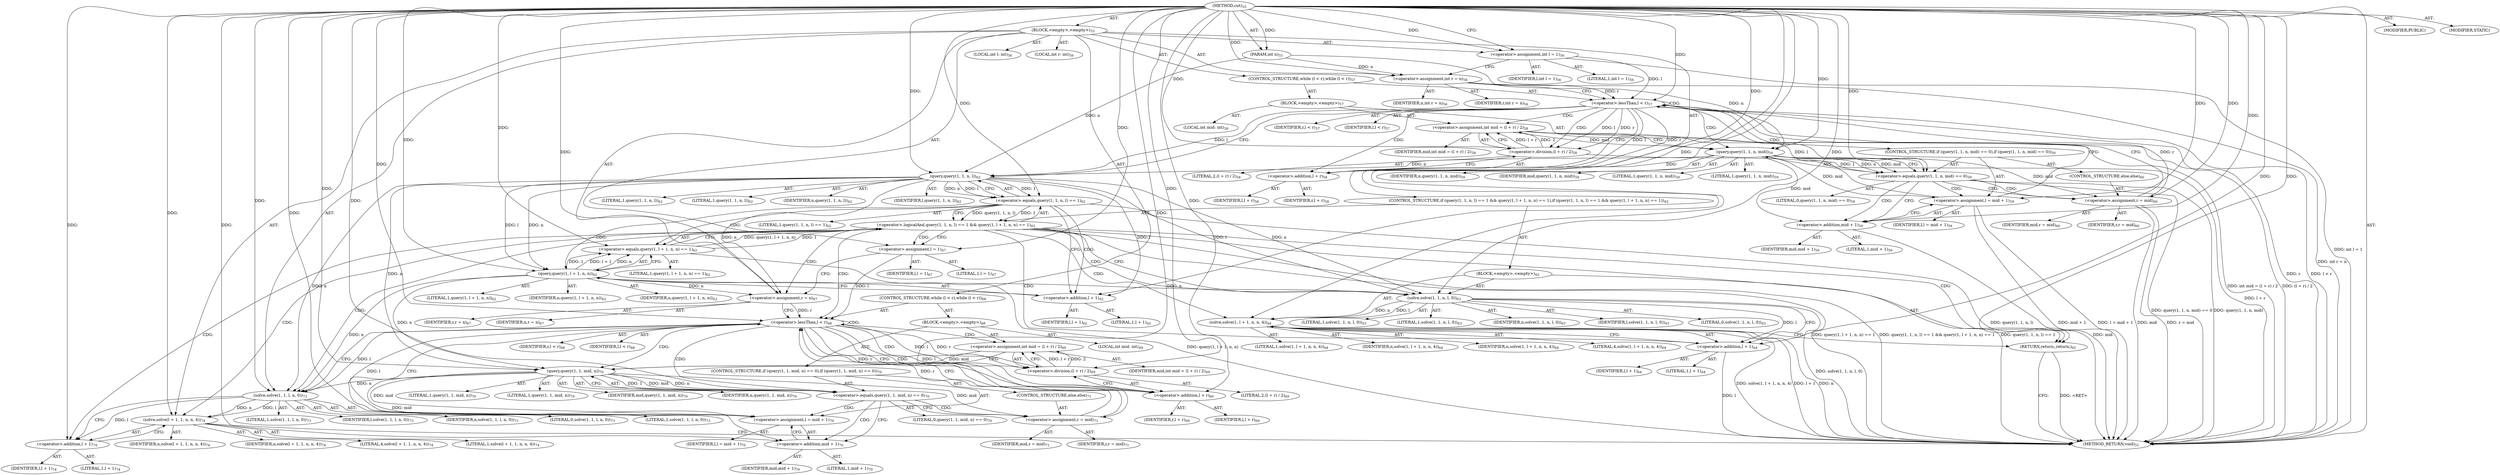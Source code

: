 digraph "cut" {  
"331" [label = <(METHOD,cut)<SUB>55</SUB>> ]
"332" [label = <(PARAM,int n)<SUB>55</SUB>> ]
"333" [label = <(BLOCK,&lt;empty&gt;,&lt;empty&gt;)<SUB>55</SUB>> ]
"334" [label = <(LOCAL,int l: int)<SUB>56</SUB>> ]
"335" [label = <(LOCAL,int r: int)<SUB>56</SUB>> ]
"336" [label = <(&lt;operator&gt;.assignment,int l = 1)<SUB>56</SUB>> ]
"337" [label = <(IDENTIFIER,l,int l = 1)<SUB>56</SUB>> ]
"338" [label = <(LITERAL,1,int l = 1)<SUB>56</SUB>> ]
"339" [label = <(&lt;operator&gt;.assignment,int r = n)<SUB>56</SUB>> ]
"340" [label = <(IDENTIFIER,r,int r = n)<SUB>56</SUB>> ]
"341" [label = <(IDENTIFIER,n,int r = n)<SUB>56</SUB>> ]
"342" [label = <(CONTROL_STRUCTURE,while (l &lt; r),while (l &lt; r))<SUB>57</SUB>> ]
"343" [label = <(&lt;operator&gt;.lessThan,l &lt; r)<SUB>57</SUB>> ]
"344" [label = <(IDENTIFIER,l,l &lt; r)<SUB>57</SUB>> ]
"345" [label = <(IDENTIFIER,r,l &lt; r)<SUB>57</SUB>> ]
"346" [label = <(BLOCK,&lt;empty&gt;,&lt;empty&gt;)<SUB>57</SUB>> ]
"347" [label = <(LOCAL,int mid: int)<SUB>58</SUB>> ]
"348" [label = <(&lt;operator&gt;.assignment,int mid = (l + r) / 2)<SUB>58</SUB>> ]
"349" [label = <(IDENTIFIER,mid,int mid = (l + r) / 2)<SUB>58</SUB>> ]
"350" [label = <(&lt;operator&gt;.division,(l + r) / 2)<SUB>58</SUB>> ]
"351" [label = <(&lt;operator&gt;.addition,l + r)<SUB>58</SUB>> ]
"352" [label = <(IDENTIFIER,l,l + r)<SUB>58</SUB>> ]
"353" [label = <(IDENTIFIER,r,l + r)<SUB>58</SUB>> ]
"354" [label = <(LITERAL,2,(l + r) / 2)<SUB>58</SUB>> ]
"355" [label = <(CONTROL_STRUCTURE,if (query(1, 1, n, mid) == 0),if (query(1, 1, n, mid) == 0))<SUB>59</SUB>> ]
"356" [label = <(&lt;operator&gt;.equals,query(1, 1, n, mid) == 0)<SUB>59</SUB>> ]
"357" [label = <(query,query(1, 1, n, mid))<SUB>59</SUB>> ]
"358" [label = <(LITERAL,1,query(1, 1, n, mid))<SUB>59</SUB>> ]
"359" [label = <(LITERAL,1,query(1, 1, n, mid))<SUB>59</SUB>> ]
"360" [label = <(IDENTIFIER,n,query(1, 1, n, mid))<SUB>59</SUB>> ]
"361" [label = <(IDENTIFIER,mid,query(1, 1, n, mid))<SUB>59</SUB>> ]
"362" [label = <(LITERAL,0,query(1, 1, n, mid) == 0)<SUB>59</SUB>> ]
"363" [label = <(&lt;operator&gt;.assignment,l = mid + 1)<SUB>59</SUB>> ]
"364" [label = <(IDENTIFIER,l,l = mid + 1)<SUB>59</SUB>> ]
"365" [label = <(&lt;operator&gt;.addition,mid + 1)<SUB>59</SUB>> ]
"366" [label = <(IDENTIFIER,mid,mid + 1)<SUB>59</SUB>> ]
"367" [label = <(LITERAL,1,mid + 1)<SUB>59</SUB>> ]
"368" [label = <(CONTROL_STRUCTURE,else,else)<SUB>60</SUB>> ]
"369" [label = <(&lt;operator&gt;.assignment,r = mid)<SUB>60</SUB>> ]
"370" [label = <(IDENTIFIER,r,r = mid)<SUB>60</SUB>> ]
"371" [label = <(IDENTIFIER,mid,r = mid)<SUB>60</SUB>> ]
"372" [label = <(CONTROL_STRUCTURE,if (query(1, 1, n, l) == 1 &amp;&amp; query(1, l + 1, n, n) == 1),if (query(1, 1, n, l) == 1 &amp;&amp; query(1, l + 1, n, n) == 1))<SUB>62</SUB>> ]
"373" [label = <(&lt;operator&gt;.logicalAnd,query(1, 1, n, l) == 1 &amp;&amp; query(1, l + 1, n, n) == 1)<SUB>62</SUB>> ]
"374" [label = <(&lt;operator&gt;.equals,query(1, 1, n, l) == 1)<SUB>62</SUB>> ]
"375" [label = <(query,query(1, 1, n, l))<SUB>62</SUB>> ]
"376" [label = <(LITERAL,1,query(1, 1, n, l))<SUB>62</SUB>> ]
"377" [label = <(LITERAL,1,query(1, 1, n, l))<SUB>62</SUB>> ]
"378" [label = <(IDENTIFIER,n,query(1, 1, n, l))<SUB>62</SUB>> ]
"379" [label = <(IDENTIFIER,l,query(1, 1, n, l))<SUB>62</SUB>> ]
"380" [label = <(LITERAL,1,query(1, 1, n, l) == 1)<SUB>62</SUB>> ]
"381" [label = <(&lt;operator&gt;.equals,query(1, l + 1, n, n) == 1)<SUB>62</SUB>> ]
"382" [label = <(query,query(1, l + 1, n, n))<SUB>62</SUB>> ]
"383" [label = <(LITERAL,1,query(1, l + 1, n, n))<SUB>62</SUB>> ]
"384" [label = <(&lt;operator&gt;.addition,l + 1)<SUB>62</SUB>> ]
"385" [label = <(IDENTIFIER,l,l + 1)<SUB>62</SUB>> ]
"386" [label = <(LITERAL,1,l + 1)<SUB>62</SUB>> ]
"387" [label = <(IDENTIFIER,n,query(1, l + 1, n, n))<SUB>62</SUB>> ]
"388" [label = <(IDENTIFIER,n,query(1, l + 1, n, n))<SUB>62</SUB>> ]
"389" [label = <(LITERAL,1,query(1, l + 1, n, n) == 1)<SUB>62</SUB>> ]
"390" [label = <(BLOCK,&lt;empty&gt;,&lt;empty&gt;)<SUB>62</SUB>> ]
"391" [label = <(solve,solve(1, 1, n, l, 0))<SUB>63</SUB>> ]
"392" [label = <(LITERAL,1,solve(1, 1, n, l, 0))<SUB>63</SUB>> ]
"393" [label = <(LITERAL,1,solve(1, 1, n, l, 0))<SUB>63</SUB>> ]
"394" [label = <(IDENTIFIER,n,solve(1, 1, n, l, 0))<SUB>63</SUB>> ]
"395" [label = <(IDENTIFIER,l,solve(1, 1, n, l, 0))<SUB>63</SUB>> ]
"396" [label = <(LITERAL,0,solve(1, 1, n, l, 0))<SUB>63</SUB>> ]
"397" [label = <(solve,solve(1, l + 1, n, n, 4))<SUB>64</SUB>> ]
"398" [label = <(LITERAL,1,solve(1, l + 1, n, n, 4))<SUB>64</SUB>> ]
"399" [label = <(&lt;operator&gt;.addition,l + 1)<SUB>64</SUB>> ]
"400" [label = <(IDENTIFIER,l,l + 1)<SUB>64</SUB>> ]
"401" [label = <(LITERAL,1,l + 1)<SUB>64</SUB>> ]
"402" [label = <(IDENTIFIER,n,solve(1, l + 1, n, n, 4))<SUB>64</SUB>> ]
"403" [label = <(IDENTIFIER,n,solve(1, l + 1, n, n, 4))<SUB>64</SUB>> ]
"404" [label = <(LITERAL,4,solve(1, l + 1, n, n, 4))<SUB>64</SUB>> ]
"405" [label = <(RETURN,return;,return;)<SUB>65</SUB>> ]
"406" [label = <(&lt;operator&gt;.assignment,l = 1)<SUB>67</SUB>> ]
"407" [label = <(IDENTIFIER,l,l = 1)<SUB>67</SUB>> ]
"408" [label = <(LITERAL,1,l = 1)<SUB>67</SUB>> ]
"409" [label = <(&lt;operator&gt;.assignment,r = n)<SUB>67</SUB>> ]
"410" [label = <(IDENTIFIER,r,r = n)<SUB>67</SUB>> ]
"411" [label = <(IDENTIFIER,n,r = n)<SUB>67</SUB>> ]
"412" [label = <(CONTROL_STRUCTURE,while (l &lt; r),while (l &lt; r))<SUB>68</SUB>> ]
"413" [label = <(&lt;operator&gt;.lessThan,l &lt; r)<SUB>68</SUB>> ]
"414" [label = <(IDENTIFIER,l,l &lt; r)<SUB>68</SUB>> ]
"415" [label = <(IDENTIFIER,r,l &lt; r)<SUB>68</SUB>> ]
"416" [label = <(BLOCK,&lt;empty&gt;,&lt;empty&gt;)<SUB>68</SUB>> ]
"417" [label = <(LOCAL,int mid: int)<SUB>69</SUB>> ]
"418" [label = <(&lt;operator&gt;.assignment,int mid = (l + r) / 2)<SUB>69</SUB>> ]
"419" [label = <(IDENTIFIER,mid,int mid = (l + r) / 2)<SUB>69</SUB>> ]
"420" [label = <(&lt;operator&gt;.division,(l + r) / 2)<SUB>69</SUB>> ]
"421" [label = <(&lt;operator&gt;.addition,l + r)<SUB>69</SUB>> ]
"422" [label = <(IDENTIFIER,l,l + r)<SUB>69</SUB>> ]
"423" [label = <(IDENTIFIER,r,l + r)<SUB>69</SUB>> ]
"424" [label = <(LITERAL,2,(l + r) / 2)<SUB>69</SUB>> ]
"425" [label = <(CONTROL_STRUCTURE,if (query(1, 1, mid, n) == 0),if (query(1, 1, mid, n) == 0))<SUB>70</SUB>> ]
"426" [label = <(&lt;operator&gt;.equals,query(1, 1, mid, n) == 0)<SUB>70</SUB>> ]
"427" [label = <(query,query(1, 1, mid, n))<SUB>70</SUB>> ]
"428" [label = <(LITERAL,1,query(1, 1, mid, n))<SUB>70</SUB>> ]
"429" [label = <(LITERAL,1,query(1, 1, mid, n))<SUB>70</SUB>> ]
"430" [label = <(IDENTIFIER,mid,query(1, 1, mid, n))<SUB>70</SUB>> ]
"431" [label = <(IDENTIFIER,n,query(1, 1, mid, n))<SUB>70</SUB>> ]
"432" [label = <(LITERAL,0,query(1, 1, mid, n) == 0)<SUB>70</SUB>> ]
"433" [label = <(&lt;operator&gt;.assignment,l = mid + 1)<SUB>70</SUB>> ]
"434" [label = <(IDENTIFIER,l,l = mid + 1)<SUB>70</SUB>> ]
"435" [label = <(&lt;operator&gt;.addition,mid + 1)<SUB>70</SUB>> ]
"436" [label = <(IDENTIFIER,mid,mid + 1)<SUB>70</SUB>> ]
"437" [label = <(LITERAL,1,mid + 1)<SUB>70</SUB>> ]
"438" [label = <(CONTROL_STRUCTURE,else,else)<SUB>71</SUB>> ]
"439" [label = <(&lt;operator&gt;.assignment,r = mid)<SUB>71</SUB>> ]
"440" [label = <(IDENTIFIER,r,r = mid)<SUB>71</SUB>> ]
"441" [label = <(IDENTIFIER,mid,r = mid)<SUB>71</SUB>> ]
"442" [label = <(solve,solve(1, 1, l, n, 0))<SUB>73</SUB>> ]
"443" [label = <(LITERAL,1,solve(1, 1, l, n, 0))<SUB>73</SUB>> ]
"444" [label = <(LITERAL,1,solve(1, 1, l, n, 0))<SUB>73</SUB>> ]
"445" [label = <(IDENTIFIER,l,solve(1, 1, l, n, 0))<SUB>73</SUB>> ]
"446" [label = <(IDENTIFIER,n,solve(1, 1, l, n, 0))<SUB>73</SUB>> ]
"447" [label = <(LITERAL,0,solve(1, 1, l, n, 0))<SUB>73</SUB>> ]
"448" [label = <(solve,solve(l + 1, 1, n, n, 4))<SUB>74</SUB>> ]
"449" [label = <(&lt;operator&gt;.addition,l + 1)<SUB>74</SUB>> ]
"450" [label = <(IDENTIFIER,l,l + 1)<SUB>74</SUB>> ]
"451" [label = <(LITERAL,1,l + 1)<SUB>74</SUB>> ]
"452" [label = <(LITERAL,1,solve(l + 1, 1, n, n, 4))<SUB>74</SUB>> ]
"453" [label = <(IDENTIFIER,n,solve(l + 1, 1, n, n, 4))<SUB>74</SUB>> ]
"454" [label = <(IDENTIFIER,n,solve(l + 1, 1, n, n, 4))<SUB>74</SUB>> ]
"455" [label = <(LITERAL,4,solve(l + 1, 1, n, n, 4))<SUB>74</SUB>> ]
"456" [label = <(MODIFIER,PUBLIC)> ]
"457" [label = <(MODIFIER,STATIC)> ]
"458" [label = <(METHOD_RETURN,void)<SUB>55</SUB>> ]
  "331" -> "332"  [ label = "AST: "] 
  "331" -> "333"  [ label = "AST: "] 
  "331" -> "456"  [ label = "AST: "] 
  "331" -> "457"  [ label = "AST: "] 
  "331" -> "458"  [ label = "AST: "] 
  "333" -> "334"  [ label = "AST: "] 
  "333" -> "335"  [ label = "AST: "] 
  "333" -> "336"  [ label = "AST: "] 
  "333" -> "339"  [ label = "AST: "] 
  "333" -> "342"  [ label = "AST: "] 
  "333" -> "372"  [ label = "AST: "] 
  "333" -> "406"  [ label = "AST: "] 
  "333" -> "409"  [ label = "AST: "] 
  "333" -> "412"  [ label = "AST: "] 
  "333" -> "442"  [ label = "AST: "] 
  "333" -> "448"  [ label = "AST: "] 
  "336" -> "337"  [ label = "AST: "] 
  "336" -> "338"  [ label = "AST: "] 
  "339" -> "340"  [ label = "AST: "] 
  "339" -> "341"  [ label = "AST: "] 
  "342" -> "343"  [ label = "AST: "] 
  "342" -> "346"  [ label = "AST: "] 
  "343" -> "344"  [ label = "AST: "] 
  "343" -> "345"  [ label = "AST: "] 
  "346" -> "347"  [ label = "AST: "] 
  "346" -> "348"  [ label = "AST: "] 
  "346" -> "355"  [ label = "AST: "] 
  "348" -> "349"  [ label = "AST: "] 
  "348" -> "350"  [ label = "AST: "] 
  "350" -> "351"  [ label = "AST: "] 
  "350" -> "354"  [ label = "AST: "] 
  "351" -> "352"  [ label = "AST: "] 
  "351" -> "353"  [ label = "AST: "] 
  "355" -> "356"  [ label = "AST: "] 
  "355" -> "363"  [ label = "AST: "] 
  "355" -> "368"  [ label = "AST: "] 
  "356" -> "357"  [ label = "AST: "] 
  "356" -> "362"  [ label = "AST: "] 
  "357" -> "358"  [ label = "AST: "] 
  "357" -> "359"  [ label = "AST: "] 
  "357" -> "360"  [ label = "AST: "] 
  "357" -> "361"  [ label = "AST: "] 
  "363" -> "364"  [ label = "AST: "] 
  "363" -> "365"  [ label = "AST: "] 
  "365" -> "366"  [ label = "AST: "] 
  "365" -> "367"  [ label = "AST: "] 
  "368" -> "369"  [ label = "AST: "] 
  "369" -> "370"  [ label = "AST: "] 
  "369" -> "371"  [ label = "AST: "] 
  "372" -> "373"  [ label = "AST: "] 
  "372" -> "390"  [ label = "AST: "] 
  "373" -> "374"  [ label = "AST: "] 
  "373" -> "381"  [ label = "AST: "] 
  "374" -> "375"  [ label = "AST: "] 
  "374" -> "380"  [ label = "AST: "] 
  "375" -> "376"  [ label = "AST: "] 
  "375" -> "377"  [ label = "AST: "] 
  "375" -> "378"  [ label = "AST: "] 
  "375" -> "379"  [ label = "AST: "] 
  "381" -> "382"  [ label = "AST: "] 
  "381" -> "389"  [ label = "AST: "] 
  "382" -> "383"  [ label = "AST: "] 
  "382" -> "384"  [ label = "AST: "] 
  "382" -> "387"  [ label = "AST: "] 
  "382" -> "388"  [ label = "AST: "] 
  "384" -> "385"  [ label = "AST: "] 
  "384" -> "386"  [ label = "AST: "] 
  "390" -> "391"  [ label = "AST: "] 
  "390" -> "397"  [ label = "AST: "] 
  "390" -> "405"  [ label = "AST: "] 
  "391" -> "392"  [ label = "AST: "] 
  "391" -> "393"  [ label = "AST: "] 
  "391" -> "394"  [ label = "AST: "] 
  "391" -> "395"  [ label = "AST: "] 
  "391" -> "396"  [ label = "AST: "] 
  "397" -> "398"  [ label = "AST: "] 
  "397" -> "399"  [ label = "AST: "] 
  "397" -> "402"  [ label = "AST: "] 
  "397" -> "403"  [ label = "AST: "] 
  "397" -> "404"  [ label = "AST: "] 
  "399" -> "400"  [ label = "AST: "] 
  "399" -> "401"  [ label = "AST: "] 
  "406" -> "407"  [ label = "AST: "] 
  "406" -> "408"  [ label = "AST: "] 
  "409" -> "410"  [ label = "AST: "] 
  "409" -> "411"  [ label = "AST: "] 
  "412" -> "413"  [ label = "AST: "] 
  "412" -> "416"  [ label = "AST: "] 
  "413" -> "414"  [ label = "AST: "] 
  "413" -> "415"  [ label = "AST: "] 
  "416" -> "417"  [ label = "AST: "] 
  "416" -> "418"  [ label = "AST: "] 
  "416" -> "425"  [ label = "AST: "] 
  "418" -> "419"  [ label = "AST: "] 
  "418" -> "420"  [ label = "AST: "] 
  "420" -> "421"  [ label = "AST: "] 
  "420" -> "424"  [ label = "AST: "] 
  "421" -> "422"  [ label = "AST: "] 
  "421" -> "423"  [ label = "AST: "] 
  "425" -> "426"  [ label = "AST: "] 
  "425" -> "433"  [ label = "AST: "] 
  "425" -> "438"  [ label = "AST: "] 
  "426" -> "427"  [ label = "AST: "] 
  "426" -> "432"  [ label = "AST: "] 
  "427" -> "428"  [ label = "AST: "] 
  "427" -> "429"  [ label = "AST: "] 
  "427" -> "430"  [ label = "AST: "] 
  "427" -> "431"  [ label = "AST: "] 
  "433" -> "434"  [ label = "AST: "] 
  "433" -> "435"  [ label = "AST: "] 
  "435" -> "436"  [ label = "AST: "] 
  "435" -> "437"  [ label = "AST: "] 
  "438" -> "439"  [ label = "AST: "] 
  "439" -> "440"  [ label = "AST: "] 
  "439" -> "441"  [ label = "AST: "] 
  "442" -> "443"  [ label = "AST: "] 
  "442" -> "444"  [ label = "AST: "] 
  "442" -> "445"  [ label = "AST: "] 
  "442" -> "446"  [ label = "AST: "] 
  "442" -> "447"  [ label = "AST: "] 
  "448" -> "449"  [ label = "AST: "] 
  "448" -> "452"  [ label = "AST: "] 
  "448" -> "453"  [ label = "AST: "] 
  "448" -> "454"  [ label = "AST: "] 
  "448" -> "455"  [ label = "AST: "] 
  "449" -> "450"  [ label = "AST: "] 
  "449" -> "451"  [ label = "AST: "] 
  "336" -> "339"  [ label = "CFG: "] 
  "339" -> "343"  [ label = "CFG: "] 
  "406" -> "409"  [ label = "CFG: "] 
  "409" -> "413"  [ label = "CFG: "] 
  "442" -> "449"  [ label = "CFG: "] 
  "448" -> "458"  [ label = "CFG: "] 
  "343" -> "351"  [ label = "CFG: "] 
  "343" -> "375"  [ label = "CFG: "] 
  "373" -> "391"  [ label = "CFG: "] 
  "373" -> "406"  [ label = "CFG: "] 
  "413" -> "421"  [ label = "CFG: "] 
  "413" -> "442"  [ label = "CFG: "] 
  "449" -> "448"  [ label = "CFG: "] 
  "348" -> "357"  [ label = "CFG: "] 
  "374" -> "373"  [ label = "CFG: "] 
  "374" -> "384"  [ label = "CFG: "] 
  "381" -> "373"  [ label = "CFG: "] 
  "391" -> "399"  [ label = "CFG: "] 
  "397" -> "405"  [ label = "CFG: "] 
  "405" -> "458"  [ label = "CFG: "] 
  "418" -> "427"  [ label = "CFG: "] 
  "350" -> "348"  [ label = "CFG: "] 
  "356" -> "365"  [ label = "CFG: "] 
  "356" -> "369"  [ label = "CFG: "] 
  "363" -> "343"  [ label = "CFG: "] 
  "375" -> "374"  [ label = "CFG: "] 
  "382" -> "381"  [ label = "CFG: "] 
  "399" -> "397"  [ label = "CFG: "] 
  "420" -> "418"  [ label = "CFG: "] 
  "426" -> "435"  [ label = "CFG: "] 
  "426" -> "439"  [ label = "CFG: "] 
  "433" -> "413"  [ label = "CFG: "] 
  "351" -> "350"  [ label = "CFG: "] 
  "357" -> "356"  [ label = "CFG: "] 
  "365" -> "363"  [ label = "CFG: "] 
  "369" -> "343"  [ label = "CFG: "] 
  "384" -> "382"  [ label = "CFG: "] 
  "421" -> "420"  [ label = "CFG: "] 
  "427" -> "426"  [ label = "CFG: "] 
  "435" -> "433"  [ label = "CFG: "] 
  "439" -> "413"  [ label = "CFG: "] 
  "331" -> "336"  [ label = "CFG: "] 
  "405" -> "458"  [ label = "DDG: &lt;RET&gt;"] 
  "336" -> "458"  [ label = "DDG: int l = 1"] 
  "339" -> "458"  [ label = "DDG: int r = n"] 
  "343" -> "458"  [ label = "DDG: r"] 
  "343" -> "458"  [ label = "DDG: l &lt; r"] 
  "374" -> "458"  [ label = "DDG: query(1, 1, n, l)"] 
  "373" -> "458"  [ label = "DDG: query(1, 1, n, l) == 1"] 
  "381" -> "458"  [ label = "DDG: query(1, l + 1, n, n)"] 
  "373" -> "458"  [ label = "DDG: query(1, l + 1, n, n) == 1"] 
  "373" -> "458"  [ label = "DDG: query(1, 1, n, l) == 1 &amp;&amp; query(1, l + 1, n, n) == 1"] 
  "391" -> "458"  [ label = "DDG: solve(1, 1, n, l, 0)"] 
  "399" -> "458"  [ label = "DDG: l"] 
  "397" -> "458"  [ label = "DDG: l + 1"] 
  "397" -> "458"  [ label = "DDG: n"] 
  "397" -> "458"  [ label = "DDG: solve(1, l + 1, n, n, 4)"] 
  "350" -> "458"  [ label = "DDG: l + r"] 
  "348" -> "458"  [ label = "DDG: (l + r) / 2"] 
  "348" -> "458"  [ label = "DDG: int mid = (l + r) / 2"] 
  "356" -> "458"  [ label = "DDG: query(1, 1, n, mid)"] 
  "356" -> "458"  [ label = "DDG: query(1, 1, n, mid) == 0"] 
  "369" -> "458"  [ label = "DDG: mid"] 
  "369" -> "458"  [ label = "DDG: r = mid"] 
  "365" -> "458"  [ label = "DDG: mid"] 
  "363" -> "458"  [ label = "DDG: mid + 1"] 
  "363" -> "458"  [ label = "DDG: l = mid + 1"] 
  "331" -> "332"  [ label = "DDG: "] 
  "331" -> "336"  [ label = "DDG: "] 
  "332" -> "339"  [ label = "DDG: n"] 
  "331" -> "339"  [ label = "DDG: "] 
  "331" -> "406"  [ label = "DDG: "] 
  "375" -> "409"  [ label = "DDG: n"] 
  "382" -> "409"  [ label = "DDG: n"] 
  "331" -> "409"  [ label = "DDG: "] 
  "331" -> "442"  [ label = "DDG: "] 
  "413" -> "442"  [ label = "DDG: l"] 
  "427" -> "442"  [ label = "DDG: n"] 
  "375" -> "442"  [ label = "DDG: n"] 
  "382" -> "442"  [ label = "DDG: n"] 
  "442" -> "448"  [ label = "DDG: l"] 
  "331" -> "448"  [ label = "DDG: "] 
  "442" -> "448"  [ label = "DDG: n"] 
  "336" -> "343"  [ label = "DDG: l"] 
  "363" -> "343"  [ label = "DDG: l"] 
  "331" -> "343"  [ label = "DDG: "] 
  "339" -> "343"  [ label = "DDG: r"] 
  "369" -> "343"  [ label = "DDG: r"] 
  "350" -> "348"  [ label = "DDG: l + r"] 
  "350" -> "348"  [ label = "DDG: 2"] 
  "374" -> "373"  [ label = "DDG: query(1, 1, n, l)"] 
  "374" -> "373"  [ label = "DDG: 1"] 
  "381" -> "373"  [ label = "DDG: query(1, l + 1, n, n)"] 
  "381" -> "373"  [ label = "DDG: 1"] 
  "331" -> "405"  [ label = "DDG: "] 
  "406" -> "413"  [ label = "DDG: l"] 
  "433" -> "413"  [ label = "DDG: l"] 
  "331" -> "413"  [ label = "DDG: "] 
  "409" -> "413"  [ label = "DDG: r"] 
  "439" -> "413"  [ label = "DDG: r"] 
  "420" -> "418"  [ label = "DDG: l + r"] 
  "420" -> "418"  [ label = "DDG: 2"] 
  "442" -> "449"  [ label = "DDG: l"] 
  "331" -> "449"  [ label = "DDG: "] 
  "357" -> "363"  [ label = "DDG: mid"] 
  "331" -> "363"  [ label = "DDG: "] 
  "375" -> "374"  [ label = "DDG: 1"] 
  "375" -> "374"  [ label = "DDG: n"] 
  "375" -> "374"  [ label = "DDG: l"] 
  "331" -> "374"  [ label = "DDG: "] 
  "382" -> "381"  [ label = "DDG: 1"] 
  "382" -> "381"  [ label = "DDG: l + 1"] 
  "382" -> "381"  [ label = "DDG: n"] 
  "331" -> "381"  [ label = "DDG: "] 
  "331" -> "391"  [ label = "DDG: "] 
  "375" -> "391"  [ label = "DDG: n"] 
  "382" -> "391"  [ label = "DDG: n"] 
  "375" -> "391"  [ label = "DDG: l"] 
  "331" -> "397"  [ label = "DDG: "] 
  "391" -> "397"  [ label = "DDG: l"] 
  "391" -> "397"  [ label = "DDG: n"] 
  "427" -> "433"  [ label = "DDG: mid"] 
  "331" -> "433"  [ label = "DDG: "] 
  "343" -> "350"  [ label = "DDG: l"] 
  "331" -> "350"  [ label = "DDG: "] 
  "343" -> "350"  [ label = "DDG: r"] 
  "357" -> "356"  [ label = "DDG: 1"] 
  "357" -> "356"  [ label = "DDG: n"] 
  "357" -> "356"  [ label = "DDG: mid"] 
  "331" -> "356"  [ label = "DDG: "] 
  "357" -> "369"  [ label = "DDG: mid"] 
  "331" -> "369"  [ label = "DDG: "] 
  "331" -> "375"  [ label = "DDG: "] 
  "357" -> "375"  [ label = "DDG: n"] 
  "332" -> "375"  [ label = "DDG: n"] 
  "343" -> "375"  [ label = "DDG: l"] 
  "331" -> "382"  [ label = "DDG: "] 
  "375" -> "382"  [ label = "DDG: l"] 
  "375" -> "382"  [ label = "DDG: n"] 
  "391" -> "399"  [ label = "DDG: l"] 
  "331" -> "399"  [ label = "DDG: "] 
  "413" -> "420"  [ label = "DDG: l"] 
  "331" -> "420"  [ label = "DDG: "] 
  "413" -> "420"  [ label = "DDG: r"] 
  "427" -> "426"  [ label = "DDG: 1"] 
  "427" -> "426"  [ label = "DDG: mid"] 
  "427" -> "426"  [ label = "DDG: n"] 
  "331" -> "426"  [ label = "DDG: "] 
  "427" -> "439"  [ label = "DDG: mid"] 
  "331" -> "439"  [ label = "DDG: "] 
  "343" -> "351"  [ label = "DDG: l"] 
  "331" -> "351"  [ label = "DDG: "] 
  "343" -> "351"  [ label = "DDG: r"] 
  "331" -> "357"  [ label = "DDG: "] 
  "332" -> "357"  [ label = "DDG: n"] 
  "348" -> "357"  [ label = "DDG: mid"] 
  "357" -> "365"  [ label = "DDG: mid"] 
  "331" -> "365"  [ label = "DDG: "] 
  "375" -> "384"  [ label = "DDG: l"] 
  "331" -> "384"  [ label = "DDG: "] 
  "413" -> "421"  [ label = "DDG: l"] 
  "331" -> "421"  [ label = "DDG: "] 
  "413" -> "421"  [ label = "DDG: r"] 
  "331" -> "427"  [ label = "DDG: "] 
  "418" -> "427"  [ label = "DDG: mid"] 
  "375" -> "427"  [ label = "DDG: n"] 
  "382" -> "427"  [ label = "DDG: n"] 
  "427" -> "435"  [ label = "DDG: mid"] 
  "331" -> "435"  [ label = "DDG: "] 
  "343" -> "348"  [ label = "CDG: "] 
  "343" -> "356"  [ label = "CDG: "] 
  "343" -> "357"  [ label = "CDG: "] 
  "343" -> "343"  [ label = "CDG: "] 
  "343" -> "350"  [ label = "CDG: "] 
  "343" -> "351"  [ label = "CDG: "] 
  "373" -> "413"  [ label = "CDG: "] 
  "373" -> "442"  [ label = "CDG: "] 
  "373" -> "448"  [ label = "CDG: "] 
  "373" -> "405"  [ label = "CDG: "] 
  "373" -> "409"  [ label = "CDG: "] 
  "373" -> "449"  [ label = "CDG: "] 
  "373" -> "399"  [ label = "CDG: "] 
  "373" -> "406"  [ label = "CDG: "] 
  "373" -> "397"  [ label = "CDG: "] 
  "373" -> "391"  [ label = "CDG: "] 
  "413" -> "413"  [ label = "CDG: "] 
  "413" -> "418"  [ label = "CDG: "] 
  "413" -> "420"  [ label = "CDG: "] 
  "413" -> "426"  [ label = "CDG: "] 
  "413" -> "427"  [ label = "CDG: "] 
  "413" -> "421"  [ label = "CDG: "] 
  "374" -> "381"  [ label = "CDG: "] 
  "374" -> "384"  [ label = "CDG: "] 
  "374" -> "382"  [ label = "CDG: "] 
  "356" -> "365"  [ label = "CDG: "] 
  "356" -> "369"  [ label = "CDG: "] 
  "356" -> "363"  [ label = "CDG: "] 
  "426" -> "433"  [ label = "CDG: "] 
  "426" -> "435"  [ label = "CDG: "] 
  "426" -> "439"  [ label = "CDG: "] 
}
